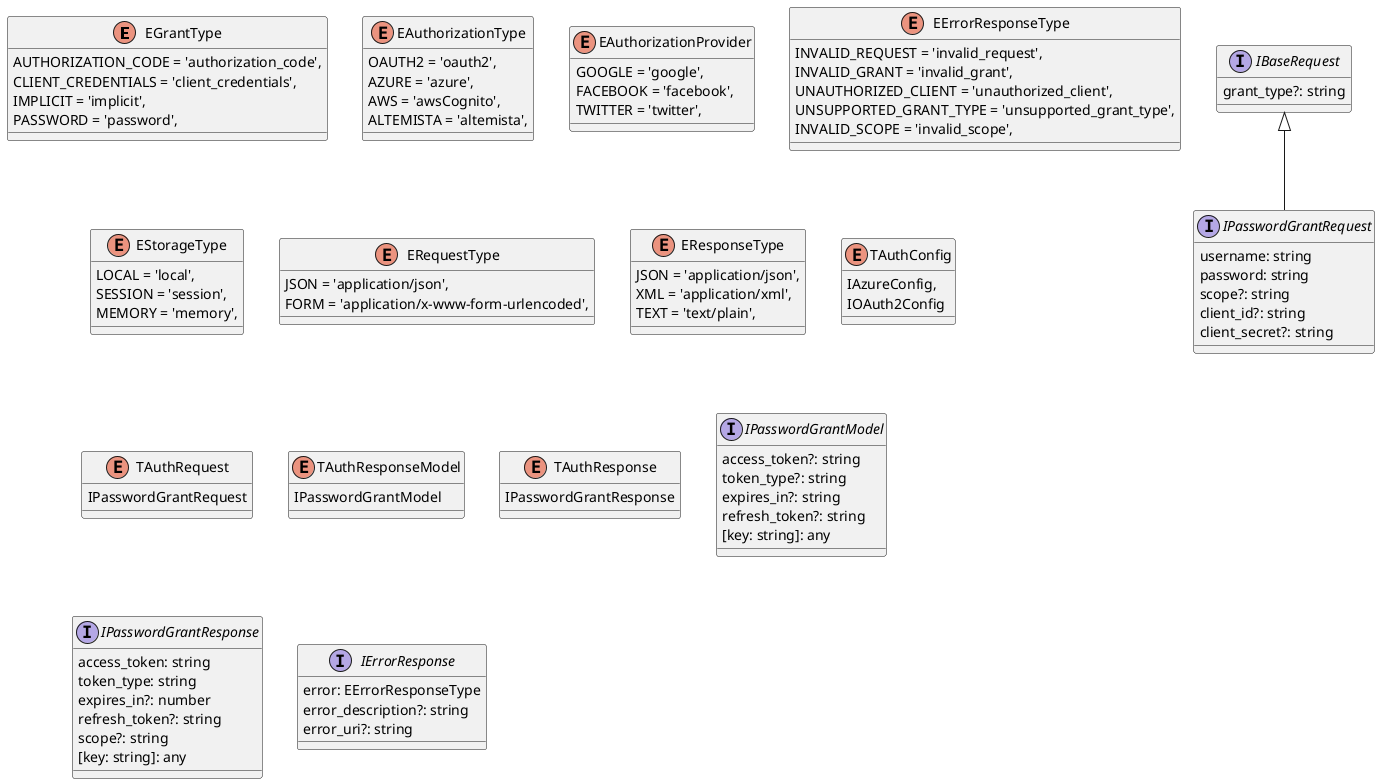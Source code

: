@startuml Interfaces

'from ./enums'
enum EGrantType {
  AUTHORIZATION_CODE = 'authorization_code',
  CLIENT_CREDENTIALS = 'client_credentials',
  IMPLICIT = 'implicit',
  PASSWORD = 'password',
}

enum EAuthorizationType {
  OAUTH2 = 'oauth2',
  AZURE = 'azure',
  AWS = 'awsCognito',
  ALTEMISTA = 'altemista',
}

enum EAuthorizationProvider {
  GOOGLE = 'google',
  FACEBOOK = 'facebook',
  TWITTER = 'twitter',
}

enum EErrorResponseType {
  INVALID_REQUEST = 'invalid_request',
  INVALID_GRANT = 'invalid_grant',
  UNAUTHORIZED_CLIENT = 'unauthorized_client',
  UNSUPPORTED_GRANT_TYPE = 'unsupported_grant_type',
  INVALID_SCOPE = 'invalid_scope',
}

enum EStorageType {
  LOCAL = 'local',
  SESSION = 'session',
  MEMORY = 'memory',
}

enum ERequestType {
  JSON = 'application/json',
  FORM = 'application/x-www-form-urlencoded',
}

enum EResponseType {
  JSON = 'application/json',
  XML = 'application/xml',
  TEXT = 'text/plain',
}


'from ./interfaces'
enum TAuthConfig {
  IAzureConfig,
  IOAuth2Config
}

enum TAuthRequest {
  IPasswordGrantRequest
}

enum TAuthResponseModel {
  IPasswordGrantModel
}

enum TAuthResponse {
  IPasswordGrantResponse
}


interface IPasswordGrantModel {
  access_token?: string
  token_type?: string
  expires_in?: string
  refresh_token?: string
  [key: string]: any
}

interface IBaseRequest {
  grant_type?: string
}

interface IPasswordGrantRequest extends IBaseRequest {
  username: string
  password: string
  scope?: string
  client_id?: string
  client_secret?: string
}

interface IPasswordGrantResponse {
  access_token: string
  token_type: string
  expires_in?: number
  refresh_token?: string
  scope?: string
  [key: string]: any
}

interface IErrorResponse {
  error: EErrorResponseType
  error_description?: string
  error_uri?: string
}

@enduml
